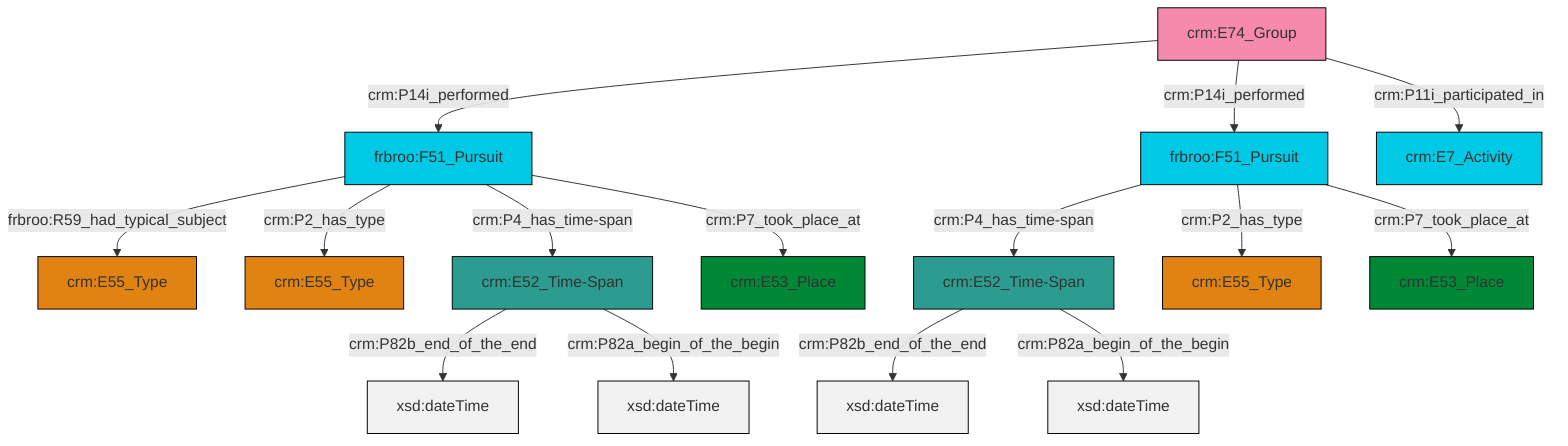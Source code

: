 graph TD
classDef Literal fill:#f2f2f2,stroke:#000000;
classDef CRM_Entity fill:#FFFFFF,stroke:#000000;
classDef Temporal_Entity fill:#00C9E6, stroke:#000000;
classDef Type fill:#E18312, stroke:#000000;
classDef Time-Span fill:#2C9C91, stroke:#000000;
classDef Appellation fill:#FFEB7F, stroke:#000000;
classDef Place fill:#008836, stroke:#000000;
classDef Persistent_Item fill:#B266B2, stroke:#000000;
classDef Conceptual_Object fill:#FFD700, stroke:#000000;
classDef Physical_Thing fill:#D2B48C, stroke:#000000;
classDef Actor fill:#f58aad, stroke:#000000;
classDef PC_Classes fill:#4ce600, stroke:#000000;
classDef Multi fill:#cccccc,stroke:#000000;

0["frbroo:F51_Pursuit"]:::Temporal_Entity -->|frbroo:R59_had_typical_subject| 1["crm:E55_Type"]:::Type
4["crm:E74_Group"]:::Actor -->|crm:P14i_performed| 0["frbroo:F51_Pursuit"]:::Temporal_Entity
7["crm:E52_Time-Span"]:::Time-Span -->|crm:P82b_end_of_the_end| 8[xsd:dateTime]:::Literal
10["frbroo:F51_Pursuit"]:::Temporal_Entity -->|crm:P4_has_time-span| 11["crm:E52_Time-Span"]:::Time-Span
4["crm:E74_Group"]:::Actor -->|crm:P14i_performed| 10["frbroo:F51_Pursuit"]:::Temporal_Entity
10["frbroo:F51_Pursuit"]:::Temporal_Entity -->|crm:P2_has_type| 12["crm:E55_Type"]:::Type
7["crm:E52_Time-Span"]:::Time-Span -->|crm:P82a_begin_of_the_begin| 13[xsd:dateTime]:::Literal
0["frbroo:F51_Pursuit"]:::Temporal_Entity -->|crm:P2_has_type| 14["crm:E55_Type"]:::Type
0["frbroo:F51_Pursuit"]:::Temporal_Entity -->|crm:P4_has_time-span| 7["crm:E52_Time-Span"]:::Time-Span
4["crm:E74_Group"]:::Actor -->|crm:P11i_participated_in| 5["crm:E7_Activity"]:::Temporal_Entity
11["crm:E52_Time-Span"]:::Time-Span -->|crm:P82b_end_of_the_end| 21[xsd:dateTime]:::Literal
10["frbroo:F51_Pursuit"]:::Temporal_Entity -->|crm:P7_took_place_at| 19["crm:E53_Place"]:::Place
0["frbroo:F51_Pursuit"]:::Temporal_Entity -->|crm:P7_took_place_at| 23["crm:E53_Place"]:::Place
11["crm:E52_Time-Span"]:::Time-Span -->|crm:P82a_begin_of_the_begin| 26[xsd:dateTime]:::Literal